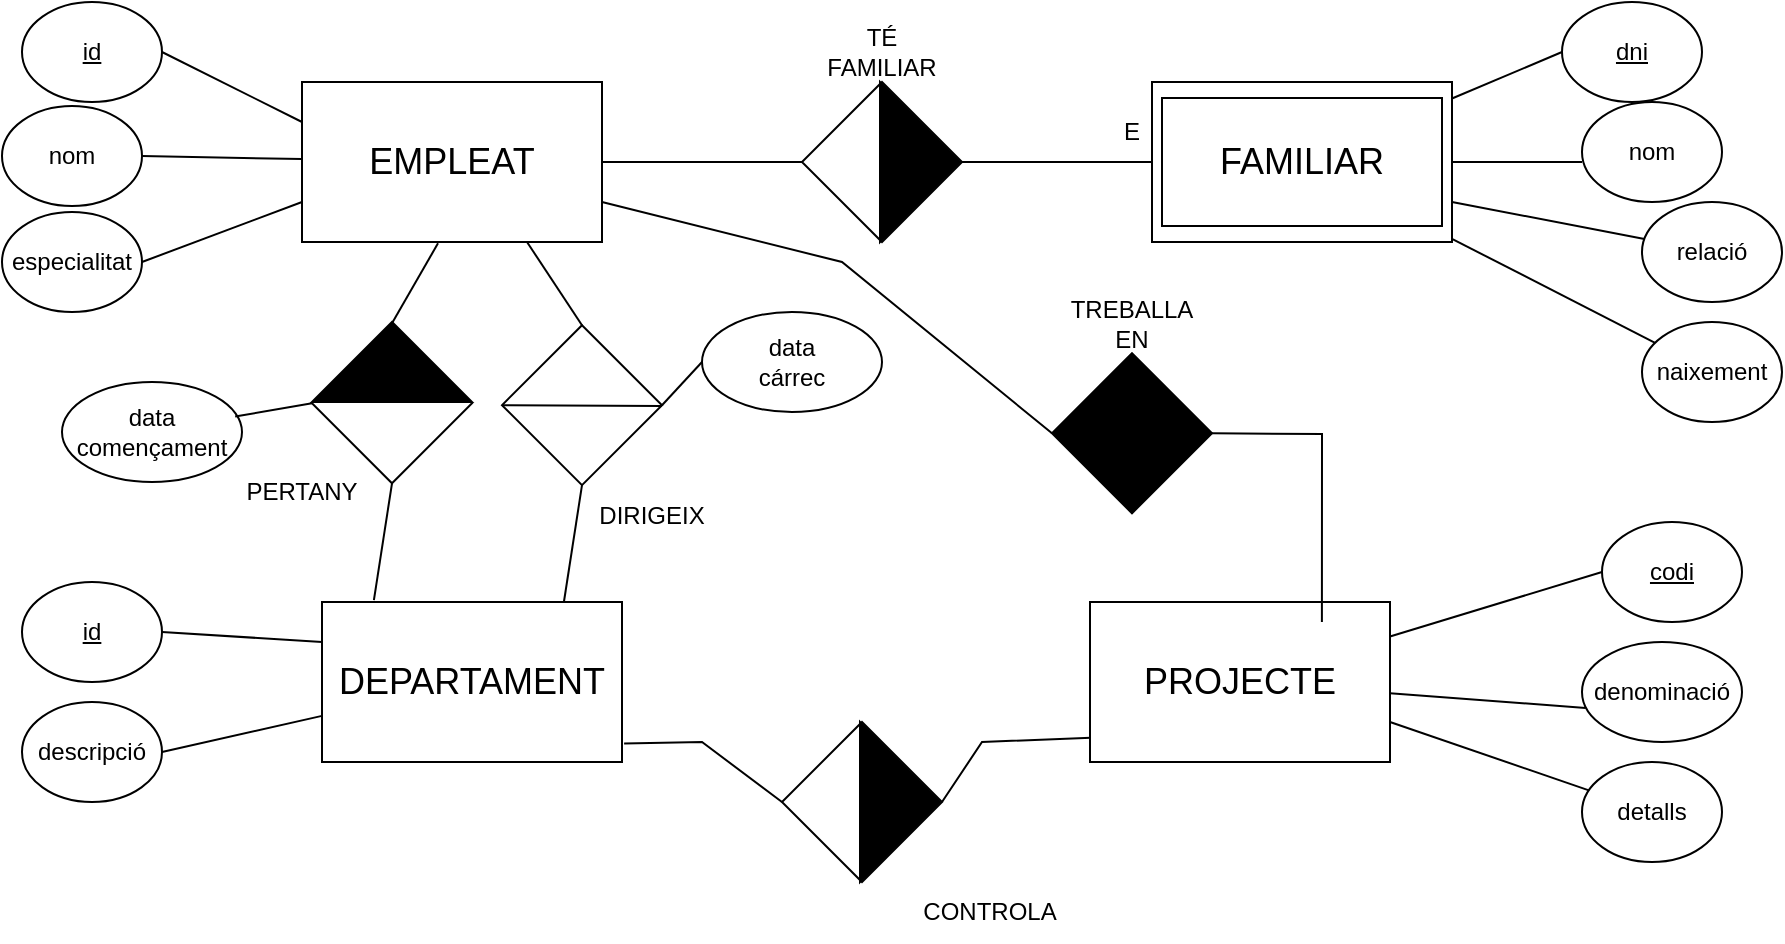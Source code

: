 <mxfile version="20.6.2" type="device"><diagram name="Página-1" id="rX1YzB346VphcjRjnug3"><mxGraphModel dx="1679" dy="499" grid="1" gridSize="10" guides="1" tooltips="1" connect="1" arrows="1" fold="1" page="1" pageScale="1" pageWidth="827" pageHeight="1169" math="0" shadow="0"><root><mxCell id="0"/><mxCell id="1" parent="0"/><mxCell id="pW5kRuu2RV_ECIFdHUED-1" value="&lt;span style=&quot;font-size: 18px;&quot;&gt;EMPLEAT&lt;/span&gt;" style="rounded=0;whiteSpace=wrap;html=1;" vertex="1" parent="1"><mxGeometry x="20" y="860" width="150" height="80" as="geometry"/></mxCell><mxCell id="pW5kRuu2RV_ECIFdHUED-2" value="&lt;u&gt;id&lt;/u&gt;" style="ellipse;whiteSpace=wrap;html=1;" vertex="1" parent="1"><mxGeometry x="-120" y="820" width="70" height="50" as="geometry"/></mxCell><mxCell id="pW5kRuu2RV_ECIFdHUED-3" value="" style="endArrow=none;html=1;rounded=0;entryX=0;entryY=0.25;entryDx=0;entryDy=0;exitX=1;exitY=0.5;exitDx=0;exitDy=0;" edge="1" parent="1" source="pW5kRuu2RV_ECIFdHUED-2" target="pW5kRuu2RV_ECIFdHUED-1"><mxGeometry width="50" height="50" relative="1" as="geometry"><mxPoint x="340" y="980" as="sourcePoint"/><mxPoint x="390" y="930" as="targetPoint"/></mxGeometry></mxCell><mxCell id="pW5kRuu2RV_ECIFdHUED-4" value="nom" style="ellipse;whiteSpace=wrap;html=1;" vertex="1" parent="1"><mxGeometry x="-130" y="872" width="70" height="50" as="geometry"/></mxCell><mxCell id="pW5kRuu2RV_ECIFdHUED-5" value="" style="endArrow=none;html=1;rounded=0;exitX=1;exitY=0.5;exitDx=0;exitDy=0;" edge="1" parent="1" source="pW5kRuu2RV_ECIFdHUED-4" target="pW5kRuu2RV_ECIFdHUED-1"><mxGeometry width="50" height="50" relative="1" as="geometry"><mxPoint x="420" y="980" as="sourcePoint"/><mxPoint x="159" y="940" as="targetPoint"/></mxGeometry></mxCell><mxCell id="pW5kRuu2RV_ECIFdHUED-6" value="especialitat" style="ellipse;whiteSpace=wrap;html=1;" vertex="1" parent="1"><mxGeometry x="-130" y="925" width="70" height="50" as="geometry"/></mxCell><mxCell id="pW5kRuu2RV_ECIFdHUED-7" value="" style="endArrow=none;html=1;rounded=0;exitX=1;exitY=0.5;exitDx=0;exitDy=0;" edge="1" parent="1" source="pW5kRuu2RV_ECIFdHUED-6"><mxGeometry width="50" height="50" relative="1" as="geometry"><mxPoint x="430" y="990" as="sourcePoint"/><mxPoint x="20" y="920" as="targetPoint"/></mxGeometry></mxCell><mxCell id="pW5kRuu2RV_ECIFdHUED-11" value="&lt;span style=&quot;font-size: 18px;&quot;&gt;PROJECTE&lt;/span&gt;" style="rounded=0;whiteSpace=wrap;html=1;" vertex="1" parent="1"><mxGeometry x="414" y="1120" width="150" height="80" as="geometry"/></mxCell><mxCell id="pW5kRuu2RV_ECIFdHUED-12" value="&lt;u&gt;codi&lt;/u&gt;" style="ellipse;whiteSpace=wrap;html=1;" vertex="1" parent="1"><mxGeometry x="670" y="1080" width="70" height="50" as="geometry"/></mxCell><mxCell id="pW5kRuu2RV_ECIFdHUED-13" value="" style="endArrow=none;html=1;rounded=0;exitX=0;exitY=0.5;exitDx=0;exitDy=0;" edge="1" parent="1" source="pW5kRuu2RV_ECIFdHUED-12" target="pW5kRuu2RV_ECIFdHUED-11"><mxGeometry width="50" height="50" relative="1" as="geometry"><mxPoint x="734" y="1239.5" as="sourcePoint"/><mxPoint x="784" y="1189.5" as="targetPoint"/></mxGeometry></mxCell><mxCell id="pW5kRuu2RV_ECIFdHUED-14" value="denominació" style="ellipse;whiteSpace=wrap;html=1;" vertex="1" parent="1"><mxGeometry x="660" y="1140" width="80" height="50" as="geometry"/></mxCell><mxCell id="pW5kRuu2RV_ECIFdHUED-15" value="" style="endArrow=none;html=1;rounded=0;exitX=0.023;exitY=0.66;exitDx=0;exitDy=0;exitPerimeter=0;" edge="1" parent="1" source="pW5kRuu2RV_ECIFdHUED-14" target="pW5kRuu2RV_ECIFdHUED-11"><mxGeometry width="50" height="50" relative="1" as="geometry"><mxPoint x="624" y="1140" as="sourcePoint"/><mxPoint x="553" y="1199.5" as="targetPoint"/></mxGeometry></mxCell><mxCell id="pW5kRuu2RV_ECIFdHUED-16" value="detalls" style="ellipse;whiteSpace=wrap;html=1;" vertex="1" parent="1"><mxGeometry x="660" y="1200" width="70" height="50" as="geometry"/></mxCell><mxCell id="pW5kRuu2RV_ECIFdHUED-17" value="" style="endArrow=none;html=1;rounded=0;entryX=1;entryY=0.75;entryDx=0;entryDy=0;" edge="1" parent="1" source="pW5kRuu2RV_ECIFdHUED-16" target="pW5kRuu2RV_ECIFdHUED-11"><mxGeometry width="50" height="50" relative="1" as="geometry"><mxPoint x="824" y="1249.5" as="sourcePoint"/><mxPoint x="414" y="1179.5" as="targetPoint"/></mxGeometry></mxCell><mxCell id="pW5kRuu2RV_ECIFdHUED-26" value="&lt;span style=&quot;font-size: 18px;&quot;&gt;DEPARTAMENT&lt;/span&gt;" style="rounded=0;whiteSpace=wrap;html=1;" vertex="1" parent="1"><mxGeometry x="30" y="1120" width="150" height="80" as="geometry"/></mxCell><mxCell id="pW5kRuu2RV_ECIFdHUED-27" value="&lt;u&gt;id&lt;/u&gt;" style="ellipse;whiteSpace=wrap;html=1;" vertex="1" parent="1"><mxGeometry x="-120" y="1110" width="70" height="50" as="geometry"/></mxCell><mxCell id="pW5kRuu2RV_ECIFdHUED-28" value="" style="endArrow=none;html=1;rounded=0;entryX=0;entryY=0.25;entryDx=0;entryDy=0;exitX=1;exitY=0.5;exitDx=0;exitDy=0;" edge="1" parent="1" source="pW5kRuu2RV_ECIFdHUED-27" target="pW5kRuu2RV_ECIFdHUED-26"><mxGeometry width="50" height="50" relative="1" as="geometry"><mxPoint x="350" y="1240" as="sourcePoint"/><mxPoint x="400" y="1190" as="targetPoint"/></mxGeometry></mxCell><mxCell id="pW5kRuu2RV_ECIFdHUED-29" value="descripció" style="ellipse;whiteSpace=wrap;html=1;" vertex="1" parent="1"><mxGeometry x="-120" y="1170" width="70" height="50" as="geometry"/></mxCell><mxCell id="pW5kRuu2RV_ECIFdHUED-30" value="" style="endArrow=none;html=1;rounded=0;exitX=1;exitY=0.5;exitDx=0;exitDy=0;" edge="1" parent="1" source="pW5kRuu2RV_ECIFdHUED-29" target="pW5kRuu2RV_ECIFdHUED-26"><mxGeometry width="50" height="50" relative="1" as="geometry"><mxPoint x="430" y="1240" as="sourcePoint"/><mxPoint x="169" y="1200" as="targetPoint"/></mxGeometry></mxCell><mxCell id="pW5kRuu2RV_ECIFdHUED-33" value="" style="endArrow=none;html=1;rounded=0;entryX=0.173;entryY=-0.012;entryDx=0;entryDy=0;exitX=0.5;exitY=1;exitDx=0;exitDy=0;entryPerimeter=0;" edge="1" parent="1" source="pW5kRuu2RV_ECIFdHUED-36" target="pW5kRuu2RV_ECIFdHUED-26"><mxGeometry width="50" height="50" relative="1" as="geometry"><mxPoint x="79.67" y="1140.64" as="sourcePoint"/><mxPoint x="77" y="1163.99" as="targetPoint"/></mxGeometry></mxCell><mxCell id="pW5kRuu2RV_ECIFdHUED-34" value="PERTANY" style="text;html=1;strokeColor=none;fillColor=none;align=center;verticalAlign=middle;whiteSpace=wrap;rounded=0;" vertex="1" parent="1"><mxGeometry x="-10" y="1050.0" width="60" height="30" as="geometry"/></mxCell><mxCell id="pW5kRuu2RV_ECIFdHUED-36" value="" style="rhombus;whiteSpace=wrap;html=1;fillColor=#FFFFFF;" vertex="1" parent="1"><mxGeometry x="25" y="980.64" width="80" height="80" as="geometry"/></mxCell><mxCell id="pW5kRuu2RV_ECIFdHUED-38" value="" style="endArrow=none;html=1;rounded=0;entryX=0.5;entryY=0;entryDx=0;entryDy=0;exitX=0.5;exitY=1;exitDx=0;exitDy=0;" edge="1" parent="1" target="pW5kRuu2RV_ECIFdHUED-36"><mxGeometry width="50" height="50" relative="1" as="geometry"><mxPoint x="88" y="940.64" as="sourcePoint"/><mxPoint x="80" y="1003.99" as="targetPoint"/></mxGeometry></mxCell><mxCell id="pW5kRuu2RV_ECIFdHUED-39" value="data&lt;br&gt;començament" style="ellipse;whiteSpace=wrap;html=1;" vertex="1" parent="1"><mxGeometry x="-100" y="1010" width="90" height="50" as="geometry"/></mxCell><mxCell id="pW5kRuu2RV_ECIFdHUED-40" value="" style="endArrow=none;html=1;rounded=0;exitX=0.962;exitY=0.346;exitDx=0;exitDy=0;exitPerimeter=0;entryX=0;entryY=0.5;entryDx=0;entryDy=0;" edge="1" parent="1" source="pW5kRuu2RV_ECIFdHUED-39" target="pW5kRuu2RV_ECIFdHUED-36"><mxGeometry width="50" height="50" relative="1" as="geometry"><mxPoint x="230" y="1081.99" as="sourcePoint"/><mxPoint y="1064.49" as="targetPoint"/></mxGeometry></mxCell><mxCell id="pW5kRuu2RV_ECIFdHUED-41" value="" style="endArrow=none;html=1;rounded=0;entryX=0.173;entryY=-0.012;entryDx=0;entryDy=0;exitX=0.5;exitY=1;exitDx=0;exitDy=0;entryPerimeter=0;" edge="1" source="pW5kRuu2RV_ECIFdHUED-42" parent="1"><mxGeometry width="50" height="50" relative="1" as="geometry"><mxPoint x="174.67" y="1141.6" as="sourcePoint"/><mxPoint x="150.95" y="1120" as="targetPoint"/></mxGeometry></mxCell><mxCell id="pW5kRuu2RV_ECIFdHUED-42" value="" style="rhombus;whiteSpace=wrap;html=1;fillColor=#FFFFFF;" vertex="1" parent="1"><mxGeometry x="120" y="981.6" width="80" height="80" as="geometry"/></mxCell><mxCell id="pW5kRuu2RV_ECIFdHUED-43" value="" style="endArrow=none;html=1;rounded=0;entryX=0.5;entryY=0;entryDx=0;entryDy=0;exitX=0.75;exitY=1;exitDx=0;exitDy=0;" edge="1" target="pW5kRuu2RV_ECIFdHUED-42" parent="1" source="pW5kRuu2RV_ECIFdHUED-1"><mxGeometry width="50" height="50" relative="1" as="geometry"><mxPoint x="183" y="941.6" as="sourcePoint"/><mxPoint x="175" y="1004.95" as="targetPoint"/></mxGeometry></mxCell><mxCell id="pW5kRuu2RV_ECIFdHUED-44" value="data&lt;br&gt;cárrec" style="ellipse;whiteSpace=wrap;html=1;" vertex="1" parent="1"><mxGeometry x="220" y="975" width="90" height="50" as="geometry"/></mxCell><mxCell id="pW5kRuu2RV_ECIFdHUED-45" value="" style="endArrow=none;html=1;rounded=0;exitX=0;exitY=0.5;exitDx=0;exitDy=0;entryX=1;entryY=0.5;entryDx=0;entryDy=0;" edge="1" source="pW5kRuu2RV_ECIFdHUED-44" target="pW5kRuu2RV_ECIFdHUED-42" parent="1"><mxGeometry width="50" height="50" relative="1" as="geometry"><mxPoint x="325" y="1082.95" as="sourcePoint"/><mxPoint x="95" y="1065.45" as="targetPoint"/></mxGeometry></mxCell><mxCell id="pW5kRuu2RV_ECIFdHUED-46" value="DIRIGEIX" style="text;html=1;strokeColor=none;fillColor=none;align=center;verticalAlign=middle;whiteSpace=wrap;rounded=0;" vertex="1" parent="1"><mxGeometry x="165" y="1061.6" width="60" height="30" as="geometry"/></mxCell><mxCell id="pW5kRuu2RV_ECIFdHUED-47" value="" style="endArrow=none;html=1;rounded=0;exitX=0;exitY=0.5;exitDx=0;exitDy=0;" edge="1" parent="1" source="pW5kRuu2RV_ECIFdHUED-42"><mxGeometry width="50" height="50" relative="1" as="geometry"><mxPoint x="50" y="1170" as="sourcePoint"/><mxPoint x="200" y="1022" as="targetPoint"/></mxGeometry></mxCell><mxCell id="pW5kRuu2RV_ECIFdHUED-48" value="" style="triangle;whiteSpace=wrap;html=1;fillColor=#000000;direction=north;" vertex="1" parent="1"><mxGeometry x="25" y="980" width="80" height="40" as="geometry"/></mxCell><mxCell id="pW5kRuu2RV_ECIFdHUED-49" value="&lt;span style=&quot;font-size: 18px;&quot;&gt;FAMILIAR&lt;/span&gt;" style="rounded=0;whiteSpace=wrap;html=1;" vertex="1" parent="1"><mxGeometry x="445" y="860" width="150" height="80" as="geometry"/></mxCell><mxCell id="pW5kRuu2RV_ECIFdHUED-50" value="&lt;u&gt;dni&lt;/u&gt;" style="ellipse;whiteSpace=wrap;html=1;" vertex="1" parent="1"><mxGeometry x="650" y="820" width="70" height="50" as="geometry"/></mxCell><mxCell id="pW5kRuu2RV_ECIFdHUED-51" value="" style="endArrow=none;html=1;rounded=0;exitX=0;exitY=0.5;exitDx=0;exitDy=0;" edge="1" parent="1" source="pW5kRuu2RV_ECIFdHUED-50" target="pW5kRuu2RV_ECIFdHUED-49"><mxGeometry width="50" height="50" relative="1" as="geometry"><mxPoint x="770" y="989.5" as="sourcePoint"/><mxPoint x="820" y="939.5" as="targetPoint"/></mxGeometry></mxCell><mxCell id="pW5kRuu2RV_ECIFdHUED-52" value="nom" style="ellipse;whiteSpace=wrap;html=1;" vertex="1" parent="1"><mxGeometry x="660" y="870" width="70" height="50" as="geometry"/></mxCell><mxCell id="pW5kRuu2RV_ECIFdHUED-53" value="" style="endArrow=none;html=1;rounded=0;" edge="1" parent="1" target="pW5kRuu2RV_ECIFdHUED-49"><mxGeometry width="50" height="50" relative="1" as="geometry"><mxPoint x="660" y="900" as="sourcePoint"/><mxPoint x="589" y="949.5" as="targetPoint"/></mxGeometry></mxCell><mxCell id="pW5kRuu2RV_ECIFdHUED-54" value="relació" style="ellipse;whiteSpace=wrap;html=1;" vertex="1" parent="1"><mxGeometry x="690" y="920" width="70" height="50" as="geometry"/></mxCell><mxCell id="pW5kRuu2RV_ECIFdHUED-55" value="" style="endArrow=none;html=1;rounded=0;entryX=1;entryY=0.75;entryDx=0;entryDy=0;" edge="1" parent="1" source="pW5kRuu2RV_ECIFdHUED-54" target="pW5kRuu2RV_ECIFdHUED-49"><mxGeometry width="50" height="50" relative="1" as="geometry"><mxPoint x="860" y="999.5" as="sourcePoint"/><mxPoint x="450" y="929.5" as="targetPoint"/></mxGeometry></mxCell><mxCell id="pW5kRuu2RV_ECIFdHUED-56" value="naixement" style="ellipse;whiteSpace=wrap;html=1;" vertex="1" parent="1"><mxGeometry x="690" y="980" width="70" height="50" as="geometry"/></mxCell><mxCell id="pW5kRuu2RV_ECIFdHUED-57" value="" style="endArrow=none;html=1;rounded=0;" edge="1" parent="1" source="pW5kRuu2RV_ECIFdHUED-56" target="pW5kRuu2RV_ECIFdHUED-49"><mxGeometry width="50" height="50" relative="1" as="geometry"><mxPoint x="860" y="1059.5" as="sourcePoint"/><mxPoint x="600" y="989.5" as="targetPoint"/></mxGeometry></mxCell><mxCell id="pW5kRuu2RV_ECIFdHUED-58" value="" style="rhombus;whiteSpace=wrap;html=1;fillColor=#FFFFFF;" vertex="1" parent="1"><mxGeometry x="270" y="860" width="80" height="80" as="geometry"/></mxCell><mxCell id="pW5kRuu2RV_ECIFdHUED-59" value="" style="endArrow=none;html=1;rounded=0;entryX=0;entryY=0.5;entryDx=0;entryDy=0;" edge="1" parent="1" source="pW5kRuu2RV_ECIFdHUED-1" target="pW5kRuu2RV_ECIFdHUED-58"><mxGeometry width="50" height="50" relative="1" as="geometry"><mxPoint x="460" y="1020" as="sourcePoint"/><mxPoint x="510" y="970" as="targetPoint"/></mxGeometry></mxCell><mxCell id="pW5kRuu2RV_ECIFdHUED-61" value="" style="endArrow=none;html=1;rounded=0;exitX=1;exitY=0.5;exitDx=0;exitDy=0;entryX=0;entryY=0.5;entryDx=0;entryDy=0;" edge="1" parent="1" source="pW5kRuu2RV_ECIFdHUED-58" target="pW5kRuu2RV_ECIFdHUED-49"><mxGeometry width="50" height="50" relative="1" as="geometry"><mxPoint x="355" y="925" as="sourcePoint"/><mxPoint x="440" y="900" as="targetPoint"/></mxGeometry></mxCell><mxCell id="pW5kRuu2RV_ECIFdHUED-62" value="" style="triangle;whiteSpace=wrap;html=1;fillColor=#000000;direction=east;" vertex="1" parent="1"><mxGeometry x="309" y="860" width="40" height="80" as="geometry"/></mxCell><mxCell id="pW5kRuu2RV_ECIFdHUED-63" value="TÉ FAMILIAR" style="text;html=1;strokeColor=none;fillColor=none;align=center;verticalAlign=middle;whiteSpace=wrap;rounded=0;" vertex="1" parent="1"><mxGeometry x="280" y="830.0" width="60" height="30" as="geometry"/></mxCell><mxCell id="pW5kRuu2RV_ECIFdHUED-64" value="" style="rhombus;whiteSpace=wrap;html=1;fillColor=#FFFFFF;" vertex="1" parent="1"><mxGeometry x="260" y="1180" width="80" height="80" as="geometry"/></mxCell><mxCell id="pW5kRuu2RV_ECIFdHUED-65" value="" style="endArrow=none;html=1;rounded=0;entryX=0;entryY=0.5;entryDx=0;entryDy=0;exitX=1.007;exitY=0.884;exitDx=0;exitDy=0;exitPerimeter=0;" edge="1" target="pW5kRuu2RV_ECIFdHUED-64" parent="1" source="pW5kRuu2RV_ECIFdHUED-26"><mxGeometry width="50" height="50" relative="1" as="geometry"><mxPoint x="160" y="1220" as="sourcePoint"/><mxPoint x="500" y="1290" as="targetPoint"/><Array as="points"><mxPoint x="220" y="1190"/></Array></mxGeometry></mxCell><mxCell id="pW5kRuu2RV_ECIFdHUED-66" value="" style="endArrow=none;html=1;rounded=0;exitX=1;exitY=0.5;exitDx=0;exitDy=0;entryX=0.003;entryY=0.848;entryDx=0;entryDy=0;entryPerimeter=0;" edge="1" source="pW5kRuu2RV_ECIFdHUED-64" parent="1" target="pW5kRuu2RV_ECIFdHUED-11"><mxGeometry width="50" height="50" relative="1" as="geometry"><mxPoint x="345" y="1245" as="sourcePoint"/><mxPoint x="420" y="1190" as="targetPoint"/><Array as="points"><mxPoint x="360" y="1190"/></Array></mxGeometry></mxCell><mxCell id="pW5kRuu2RV_ECIFdHUED-67" value="" style="triangle;whiteSpace=wrap;html=1;fillColor=#000000;direction=east;" vertex="1" parent="1"><mxGeometry x="299" y="1180" width="40" height="80" as="geometry"/></mxCell><mxCell id="pW5kRuu2RV_ECIFdHUED-68" value="CONTROLA" style="text;html=1;strokeColor=none;fillColor=none;align=center;verticalAlign=middle;whiteSpace=wrap;rounded=0;" vertex="1" parent="1"><mxGeometry x="334" y="1260" width="60" height="30" as="geometry"/></mxCell><mxCell id="pW5kRuu2RV_ECIFdHUED-70" value="" style="rhombus;whiteSpace=wrap;html=1;fillColor=#000000;" vertex="1" parent="1"><mxGeometry x="395" y="995.64" width="80" height="80" as="geometry"/></mxCell><mxCell id="pW5kRuu2RV_ECIFdHUED-71" value="" style="endArrow=none;html=1;rounded=0;entryX=0;entryY=0.5;entryDx=0;entryDy=0;exitX=1;exitY=0.75;exitDx=0;exitDy=0;" edge="1" parent="1" target="pW5kRuu2RV_ECIFdHUED-70" source="pW5kRuu2RV_ECIFdHUED-1"><mxGeometry width="50" height="50" relative="1" as="geometry"><mxPoint x="295" y="1035.64" as="sourcePoint"/><mxPoint x="635" y="1105.64" as="targetPoint"/><Array as="points"><mxPoint x="290" y="950"/></Array></mxGeometry></mxCell><mxCell id="pW5kRuu2RV_ECIFdHUED-72" value="" style="endArrow=none;html=1;rounded=0;exitX=1;exitY=0.5;exitDx=0;exitDy=0;entryX=0.773;entryY=0.125;entryDx=0;entryDy=0;entryPerimeter=0;" edge="1" parent="1" source="pW5kRuu2RV_ECIFdHUED-70" target="pW5kRuu2RV_ECIFdHUED-11"><mxGeometry width="50" height="50" relative="1" as="geometry"><mxPoint x="480" y="1060.64" as="sourcePoint"/><mxPoint x="570" y="1035.64" as="targetPoint"/><Array as="points"><mxPoint x="530" y="1036"/></Array></mxGeometry></mxCell><mxCell id="pW5kRuu2RV_ECIFdHUED-74" value="TREBALLA&lt;br&gt;EN" style="text;html=1;strokeColor=none;fillColor=none;align=center;verticalAlign=middle;whiteSpace=wrap;rounded=0;" vertex="1" parent="1"><mxGeometry x="405" y="965.64" width="60" height="30" as="geometry"/></mxCell><mxCell id="pW5kRuu2RV_ECIFdHUED-75" value="" style="rounded=0;whiteSpace=wrap;html=1;fillColor=none;" vertex="1" parent="1"><mxGeometry x="450" y="868" width="140" height="64" as="geometry"/></mxCell><mxCell id="pW5kRuu2RV_ECIFdHUED-76" value="E" style="text;html=1;strokeColor=none;fillColor=none;align=center;verticalAlign=middle;whiteSpace=wrap;rounded=0;" vertex="1" parent="1"><mxGeometry x="419.75" y="870" width="30.25" height="30" as="geometry"/></mxCell></root></mxGraphModel></diagram></mxfile>